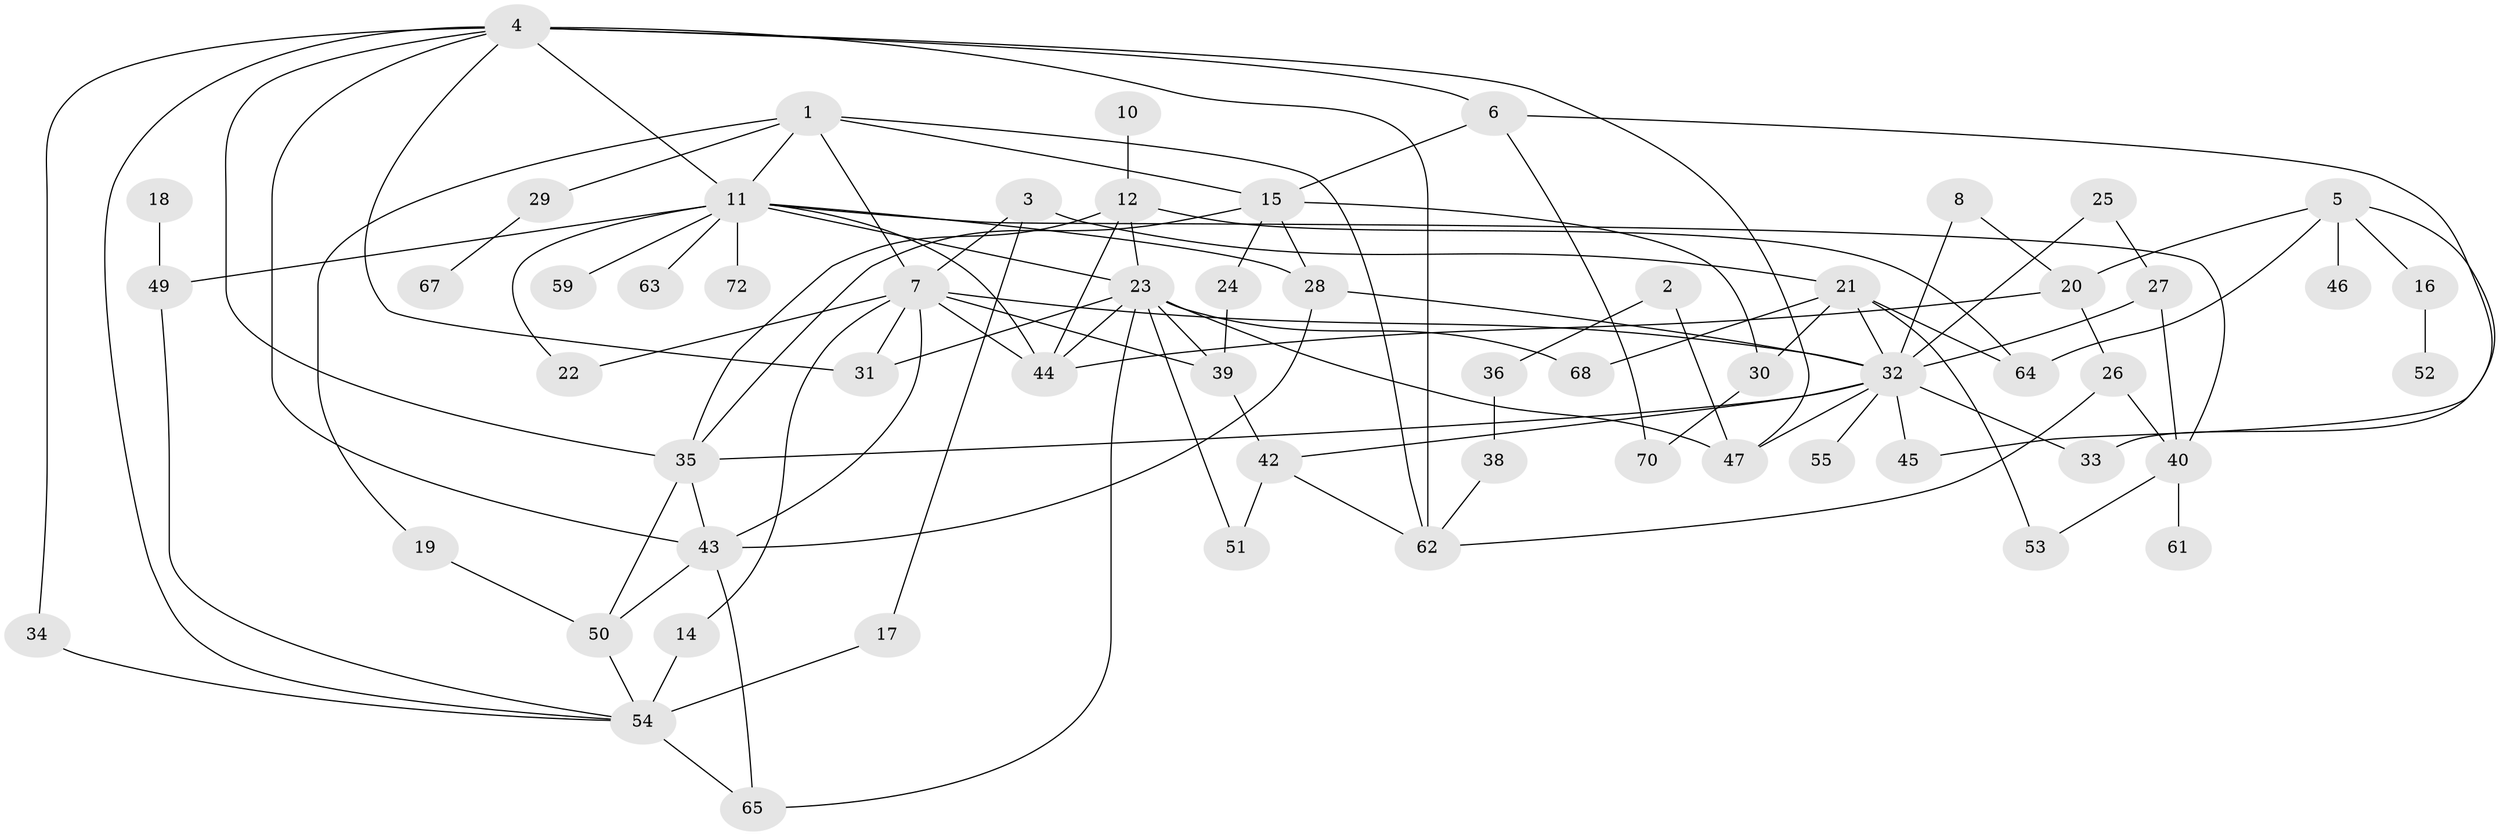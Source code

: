 // original degree distribution, {6: 0.0625, 2: 0.3055555555555556, 3: 0.19444444444444445, 1: 0.16666666666666666, 0: 0.08333333333333333, 7: 0.006944444444444444, 5: 0.0763888888888889, 4: 0.09722222222222222, 8: 0.006944444444444444}
// Generated by graph-tools (version 1.1) at 2025/33/03/09/25 02:33:53]
// undirected, 60 vertices, 106 edges
graph export_dot {
graph [start="1"]
  node [color=gray90,style=filled];
  1;
  2;
  3;
  4;
  5;
  6;
  7;
  8;
  10;
  11;
  12;
  14;
  15;
  16;
  17;
  18;
  19;
  20;
  21;
  22;
  23;
  24;
  25;
  26;
  27;
  28;
  29;
  30;
  31;
  32;
  33;
  34;
  35;
  36;
  38;
  39;
  40;
  42;
  43;
  44;
  45;
  46;
  47;
  49;
  50;
  51;
  52;
  53;
  54;
  55;
  59;
  61;
  62;
  63;
  64;
  65;
  67;
  68;
  70;
  72;
  1 -- 7 [weight=1.0];
  1 -- 11 [weight=1.0];
  1 -- 15 [weight=1.0];
  1 -- 19 [weight=1.0];
  1 -- 29 [weight=1.0];
  1 -- 62 [weight=1.0];
  2 -- 36 [weight=1.0];
  2 -- 47 [weight=1.0];
  3 -- 7 [weight=1.0];
  3 -- 17 [weight=1.0];
  3 -- 21 [weight=1.0];
  4 -- 6 [weight=2.0];
  4 -- 11 [weight=1.0];
  4 -- 31 [weight=1.0];
  4 -- 34 [weight=1.0];
  4 -- 35 [weight=1.0];
  4 -- 43 [weight=1.0];
  4 -- 47 [weight=1.0];
  4 -- 54 [weight=1.0];
  4 -- 62 [weight=1.0];
  5 -- 16 [weight=1.0];
  5 -- 20 [weight=1.0];
  5 -- 33 [weight=1.0];
  5 -- 46 [weight=1.0];
  5 -- 64 [weight=1.0];
  6 -- 15 [weight=1.0];
  6 -- 45 [weight=1.0];
  6 -- 70 [weight=1.0];
  7 -- 14 [weight=2.0];
  7 -- 22 [weight=1.0];
  7 -- 31 [weight=2.0];
  7 -- 32 [weight=1.0];
  7 -- 39 [weight=1.0];
  7 -- 43 [weight=1.0];
  7 -- 44 [weight=1.0];
  8 -- 20 [weight=1.0];
  8 -- 32 [weight=2.0];
  10 -- 12 [weight=1.0];
  11 -- 22 [weight=1.0];
  11 -- 23 [weight=1.0];
  11 -- 28 [weight=1.0];
  11 -- 40 [weight=1.0];
  11 -- 44 [weight=1.0];
  11 -- 49 [weight=1.0];
  11 -- 59 [weight=1.0];
  11 -- 63 [weight=1.0];
  11 -- 72 [weight=1.0];
  12 -- 23 [weight=1.0];
  12 -- 35 [weight=1.0];
  12 -- 44 [weight=1.0];
  12 -- 64 [weight=1.0];
  14 -- 54 [weight=3.0];
  15 -- 24 [weight=1.0];
  15 -- 28 [weight=1.0];
  15 -- 30 [weight=1.0];
  15 -- 35 [weight=1.0];
  16 -- 52 [weight=1.0];
  17 -- 54 [weight=1.0];
  18 -- 49 [weight=1.0];
  19 -- 50 [weight=1.0];
  20 -- 26 [weight=1.0];
  20 -- 44 [weight=1.0];
  21 -- 30 [weight=1.0];
  21 -- 32 [weight=1.0];
  21 -- 53 [weight=1.0];
  21 -- 64 [weight=1.0];
  21 -- 68 [weight=2.0];
  23 -- 31 [weight=1.0];
  23 -- 39 [weight=1.0];
  23 -- 44 [weight=1.0];
  23 -- 47 [weight=1.0];
  23 -- 51 [weight=1.0];
  23 -- 65 [weight=1.0];
  23 -- 68 [weight=1.0];
  24 -- 39 [weight=1.0];
  25 -- 27 [weight=1.0];
  25 -- 32 [weight=1.0];
  26 -- 40 [weight=1.0];
  26 -- 62 [weight=1.0];
  27 -- 32 [weight=1.0];
  27 -- 40 [weight=1.0];
  28 -- 32 [weight=1.0];
  28 -- 43 [weight=1.0];
  29 -- 67 [weight=1.0];
  30 -- 70 [weight=1.0];
  32 -- 33 [weight=1.0];
  32 -- 35 [weight=1.0];
  32 -- 42 [weight=1.0];
  32 -- 45 [weight=1.0];
  32 -- 47 [weight=2.0];
  32 -- 55 [weight=1.0];
  34 -- 54 [weight=2.0];
  35 -- 43 [weight=1.0];
  35 -- 50 [weight=1.0];
  36 -- 38 [weight=1.0];
  38 -- 62 [weight=2.0];
  39 -- 42 [weight=1.0];
  40 -- 53 [weight=1.0];
  40 -- 61 [weight=1.0];
  42 -- 51 [weight=1.0];
  42 -- 62 [weight=2.0];
  43 -- 50 [weight=1.0];
  43 -- 65 [weight=1.0];
  49 -- 54 [weight=1.0];
  50 -- 54 [weight=1.0];
  54 -- 65 [weight=1.0];
}
